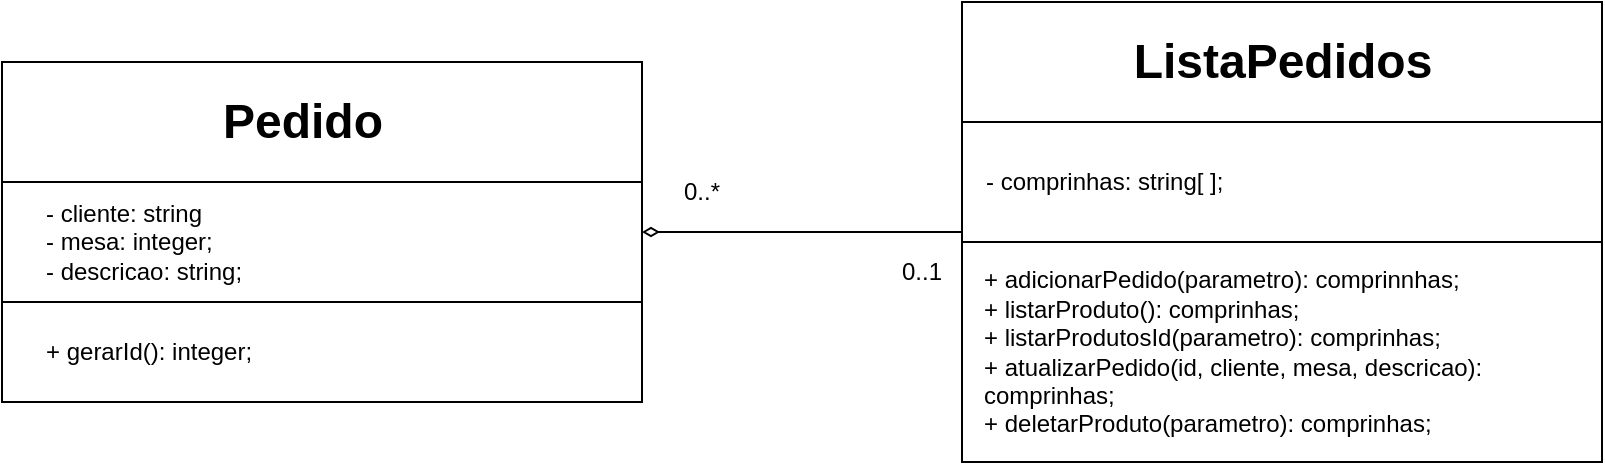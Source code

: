 <mxfile>
    <diagram id="Te-_fMdAk-I5tVBI4pPx" name="Página-1">
        <mxGraphModel dx="832" dy="576" grid="1" gridSize="10" guides="1" tooltips="1" connect="1" arrows="1" fold="1" page="1" pageScale="1" pageWidth="827" pageHeight="1169" math="0" shadow="0">
            <root>
                <mxCell id="0"/>
                <mxCell id="1" parent="0"/>
                <mxCell id="11" value="" style="group" parent="1" vertex="1" connectable="0">
                    <mxGeometry x="10" y="140" width="320" height="170" as="geometry"/>
                </mxCell>
                <mxCell id="2" value="" style="rounded=0;whiteSpace=wrap;html=1;" parent="11" vertex="1">
                    <mxGeometry width="320" height="170" as="geometry"/>
                </mxCell>
                <mxCell id="3" value="" style="rounded=0;whiteSpace=wrap;html=1;" parent="11" vertex="1">
                    <mxGeometry y="60" width="320" height="60" as="geometry"/>
                </mxCell>
                <mxCell id="5" value="Pedido" style="text;strokeColor=none;fillColor=none;html=1;fontSize=24;fontStyle=1;verticalAlign=middle;align=center;" parent="11" vertex="1">
                    <mxGeometry x="100" y="10" width="100" height="40" as="geometry"/>
                </mxCell>
                <mxCell id="9" value="- cliente: string&lt;br&gt;&lt;div style=&quot;&quot;&gt;&lt;span style=&quot;background-color: initial;&quot;&gt;- mesa: &lt;/span&gt;&lt;span style=&quot;background-color: initial;&quot;&gt;integer;&lt;/span&gt;&lt;/div&gt;- descricao: string;" style="text;html=1;strokeColor=none;fillColor=none;align=left;verticalAlign=middle;whiteSpace=wrap;rounded=0;" parent="11" vertex="1">
                    <mxGeometry x="20" y="75" width="260" height="30" as="geometry"/>
                </mxCell>
                <mxCell id="10" value="+ gerarId(): integer;" style="text;html=1;strokeColor=none;fillColor=none;align=left;verticalAlign=middle;whiteSpace=wrap;rounded=0;" parent="11" vertex="1">
                    <mxGeometry x="20" y="130" width="170" height="30" as="geometry"/>
                </mxCell>
                <mxCell id="15" value="" style="group" parent="1" vertex="1" connectable="0">
                    <mxGeometry x="490" y="110" width="320" height="230" as="geometry"/>
                </mxCell>
                <mxCell id="6" value="" style="rounded=0;whiteSpace=wrap;html=1;" parent="15" vertex="1">
                    <mxGeometry width="320" height="230" as="geometry"/>
                </mxCell>
                <mxCell id="7" value="" style="rounded=0;whiteSpace=wrap;html=1;" parent="15" vertex="1">
                    <mxGeometry y="60" width="320" height="60" as="geometry"/>
                </mxCell>
                <mxCell id="8" value="ListaPedidos" style="text;strokeColor=none;fillColor=none;html=1;fontSize=24;fontStyle=1;verticalAlign=middle;align=center;" parent="15" vertex="1">
                    <mxGeometry x="110" y="10" width="100" height="40" as="geometry"/>
                </mxCell>
                <mxCell id="12" value="- comprinhas: string[ ];" style="text;html=1;strokeColor=none;fillColor=none;align=left;verticalAlign=middle;whiteSpace=wrap;rounded=0;" parent="15" vertex="1">
                    <mxGeometry x="10" y="75" width="170" height="30" as="geometry"/>
                </mxCell>
                <mxCell id="14" value="&lt;div style=&quot;text-align: left;&quot;&gt;&lt;span style=&quot;background-color: initial;&quot;&gt;+ adicionarPedido(parametro): comprinnhas;&lt;/span&gt;&lt;/div&gt;&lt;div style=&quot;text-align: left;&quot;&gt;&lt;span style=&quot;background-color: initial;&quot;&gt;+ listarProduto(): comprinhas;&lt;/span&gt;&lt;/div&gt;&lt;div style=&quot;text-align: left;&quot;&gt;&lt;span style=&quot;background-color: initial;&quot;&gt;+ listarProdutosId(parametro): comprinhas;&lt;/span&gt;&lt;/div&gt;&lt;div style=&quot;text-align: left;&quot;&gt;&lt;span style=&quot;background-color: initial;&quot;&gt;+ atualizarPedido(id, cliente, mesa, descricao): comprinhas;&lt;/span&gt;&lt;/div&gt;&lt;div style=&quot;text-align: left;&quot;&gt;&lt;span style=&quot;background-color: initial;&quot;&gt;+ deletarProduto(parametro): comprinhas;&lt;/span&gt;&lt;/div&gt;" style="text;html=1;strokeColor=none;fillColor=none;align=center;verticalAlign=middle;whiteSpace=wrap;rounded=0;" parent="15" vertex="1">
                    <mxGeometry x="10" y="140" width="260" height="70" as="geometry"/>
                </mxCell>
                <mxCell id="16" style="edgeStyle=none;html=1;endArrow=diamondThin;endFill=0;" parent="1" source="6" edge="1">
                    <mxGeometry relative="1" as="geometry">
                        <mxPoint x="330" y="225" as="targetPoint"/>
                    </mxGeometry>
                </mxCell>
                <mxCell id="17" value="0..*" style="text;html=1;strokeColor=none;fillColor=none;align=center;verticalAlign=middle;whiteSpace=wrap;rounded=0;" parent="1" vertex="1">
                    <mxGeometry x="330" y="190" width="60" height="30" as="geometry"/>
                </mxCell>
                <mxCell id="18" value="0..1" style="text;html=1;strokeColor=none;fillColor=none;align=center;verticalAlign=middle;whiteSpace=wrap;rounded=0;" parent="1" vertex="1">
                    <mxGeometry x="440" y="230" width="60" height="30" as="geometry"/>
                </mxCell>
            </root>
        </mxGraphModel>
    </diagram>
</mxfile>